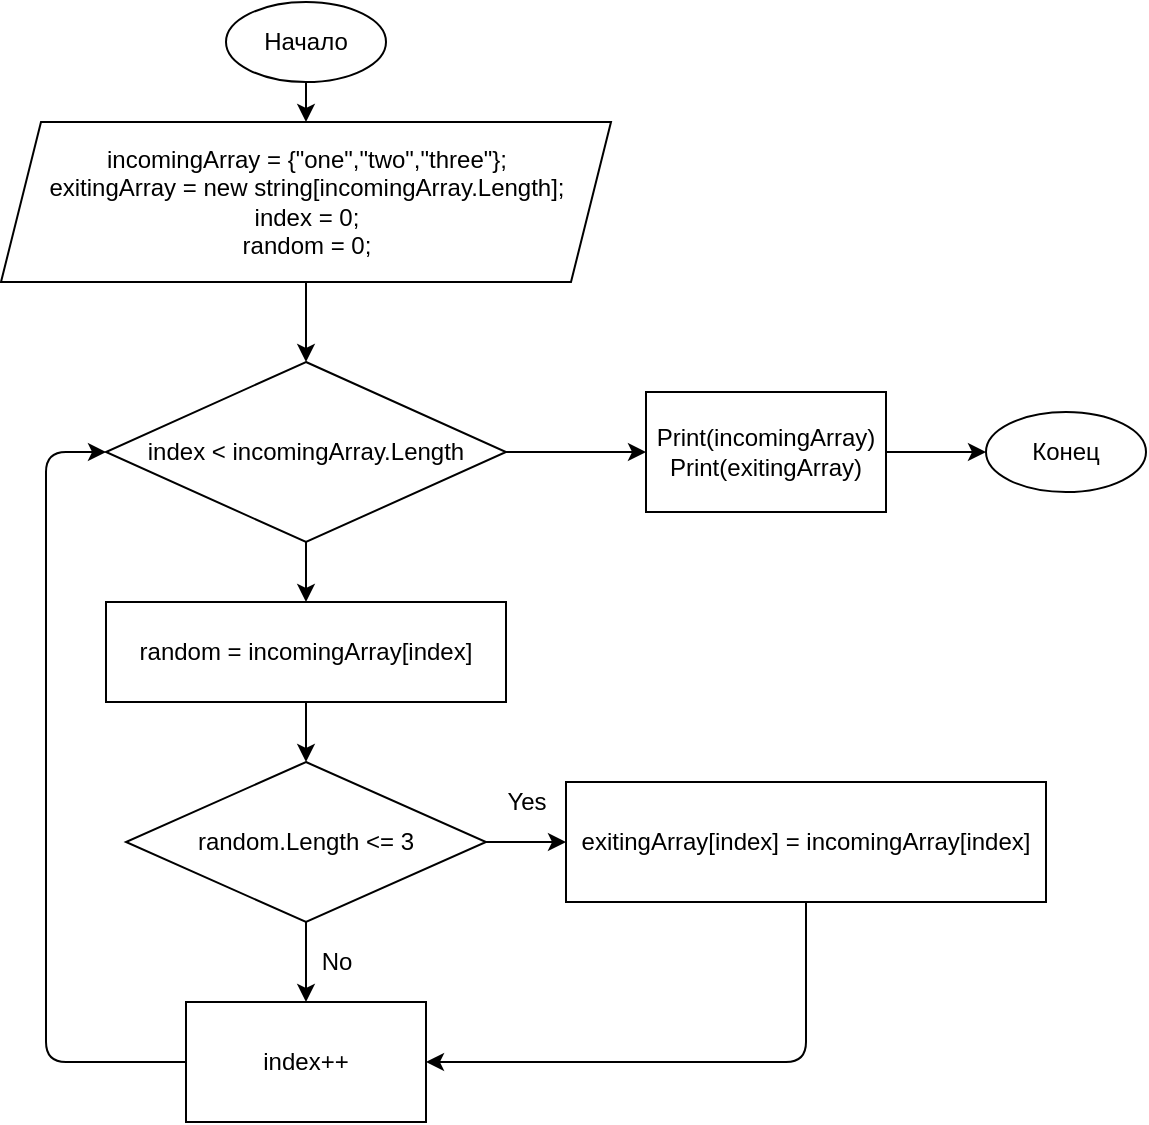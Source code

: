 <mxfile>
    <diagram id="rR8fdMio5X1leefnbeaY" name="Итоговое задание">
        <mxGraphModel dx="1093" dy="506" grid="1" gridSize="10" guides="1" tooltips="1" connect="1" arrows="1" fold="1" page="1" pageScale="1" pageWidth="827" pageHeight="1169" math="0" shadow="0">
            <root>
                <mxCell id="0"/>
                <mxCell id="1" parent="0"/>
                <mxCell id="9" value="" style="edgeStyle=none;html=1;" parent="1" target="8" edge="1">
                    <mxGeometry relative="1" as="geometry">
                        <mxPoint x="335.934" y="79.779" as="sourcePoint"/>
                    </mxGeometry>
                </mxCell>
                <mxCell id="29" value="" style="edgeStyle=none;html=1;" edge="1" parent="1" source="2" target="8">
                    <mxGeometry relative="1" as="geometry"/>
                </mxCell>
                <mxCell id="2" value="Начало" style="ellipse;whiteSpace=wrap;html=1;" parent="1" vertex="1">
                    <mxGeometry x="290" y="10" width="80" height="40" as="geometry"/>
                </mxCell>
                <mxCell id="4" value="Конец" style="ellipse;whiteSpace=wrap;html=1;" parent="1" vertex="1">
                    <mxGeometry x="670" y="215" width="80" height="40" as="geometry"/>
                </mxCell>
                <mxCell id="11" value="" style="edgeStyle=none;html=1;" parent="1" source="8" target="10" edge="1">
                    <mxGeometry relative="1" as="geometry"/>
                </mxCell>
                <mxCell id="8" value="incomingArray = {&quot;one&quot;,&quot;two&quot;,&quot;three&quot;};&lt;br&gt;exitingArray = new string[incomingArray.Length];&lt;br&gt;index = 0;&lt;br&gt;random = 0;" style="shape=parallelogram;perimeter=parallelogramPerimeter;whiteSpace=wrap;html=1;fixedSize=1;" parent="1" vertex="1">
                    <mxGeometry x="177.5" y="70" width="305" height="80" as="geometry"/>
                </mxCell>
                <mxCell id="13" value="" style="edgeStyle=none;html=1;" parent="1" source="10" target="12" edge="1">
                    <mxGeometry relative="1" as="geometry"/>
                </mxCell>
                <mxCell id="16" value="" style="edgeStyle=none;html=1;" parent="1" source="10" target="15" edge="1">
                    <mxGeometry relative="1" as="geometry"/>
                </mxCell>
                <mxCell id="10" value="index &amp;lt; incomingArray.Length" style="rhombus;whiteSpace=wrap;html=1;" parent="1" vertex="1">
                    <mxGeometry x="230" y="190" width="200" height="90" as="geometry"/>
                </mxCell>
                <mxCell id="14" value="" style="edgeStyle=none;html=1;" parent="1" source="12" target="4" edge="1">
                    <mxGeometry relative="1" as="geometry"/>
                </mxCell>
                <mxCell id="12" value="Print(incomingArray)&lt;br&gt;Print(exitingArray)" style="whiteSpace=wrap;html=1;" parent="1" vertex="1">
                    <mxGeometry x="500" y="205" width="120" height="60" as="geometry"/>
                </mxCell>
                <mxCell id="18" value="" style="edgeStyle=none;html=1;" parent="1" source="15" target="17" edge="1">
                    <mxGeometry relative="1" as="geometry"/>
                </mxCell>
                <mxCell id="15" value="&lt;span&gt;random = incomingArray[index]&lt;br&gt;&lt;/span&gt;" style="whiteSpace=wrap;html=1;" parent="1" vertex="1">
                    <mxGeometry x="230" y="310" width="200" height="50" as="geometry"/>
                </mxCell>
                <mxCell id="20" value="" style="edgeStyle=none;html=1;" parent="1" source="17" target="19" edge="1">
                    <mxGeometry relative="1" as="geometry"/>
                </mxCell>
                <mxCell id="26" value="" style="edgeStyle=none;html=1;" parent="1" source="17" target="25" edge="1">
                    <mxGeometry relative="1" as="geometry"/>
                </mxCell>
                <mxCell id="17" value="random.Length &amp;lt;= 3" style="rhombus;whiteSpace=wrap;html=1;" parent="1" vertex="1">
                    <mxGeometry x="240" y="390" width="180" height="80" as="geometry"/>
                </mxCell>
                <mxCell id="27" style="edgeStyle=none;html=1;entryX=1;entryY=0.5;entryDx=0;entryDy=0;" parent="1" source="19" target="25" edge="1">
                    <mxGeometry relative="1" as="geometry">
                        <Array as="points">
                            <mxPoint x="580" y="540"/>
                        </Array>
                    </mxGeometry>
                </mxCell>
                <mxCell id="19" value="exitingArray[index] = incomingArray[index]" style="whiteSpace=wrap;html=1;" parent="1" vertex="1">
                    <mxGeometry x="460" y="400" width="240" height="60" as="geometry"/>
                </mxCell>
                <mxCell id="21" value="Yes" style="text;html=1;align=center;verticalAlign=middle;resizable=0;points=[];autosize=1;strokeColor=none;fillColor=none;" parent="1" vertex="1">
                    <mxGeometry x="420" y="400" width="40" height="20" as="geometry"/>
                </mxCell>
                <mxCell id="24" value="No" style="text;html=1;align=center;verticalAlign=middle;resizable=0;points=[];autosize=1;strokeColor=none;fillColor=none;" parent="1" vertex="1">
                    <mxGeometry x="330" y="480" width="30" height="20" as="geometry"/>
                </mxCell>
                <mxCell id="28" style="edgeStyle=none;html=1;entryX=0;entryY=0.5;entryDx=0;entryDy=0;" parent="1" source="25" target="10" edge="1">
                    <mxGeometry relative="1" as="geometry">
                        <Array as="points">
                            <mxPoint x="200" y="540"/>
                            <mxPoint x="200" y="235"/>
                        </Array>
                    </mxGeometry>
                </mxCell>
                <mxCell id="25" value="index++" style="whiteSpace=wrap;html=1;" parent="1" vertex="1">
                    <mxGeometry x="270" y="510" width="120" height="60" as="geometry"/>
                </mxCell>
            </root>
        </mxGraphModel>
    </diagram>
</mxfile>